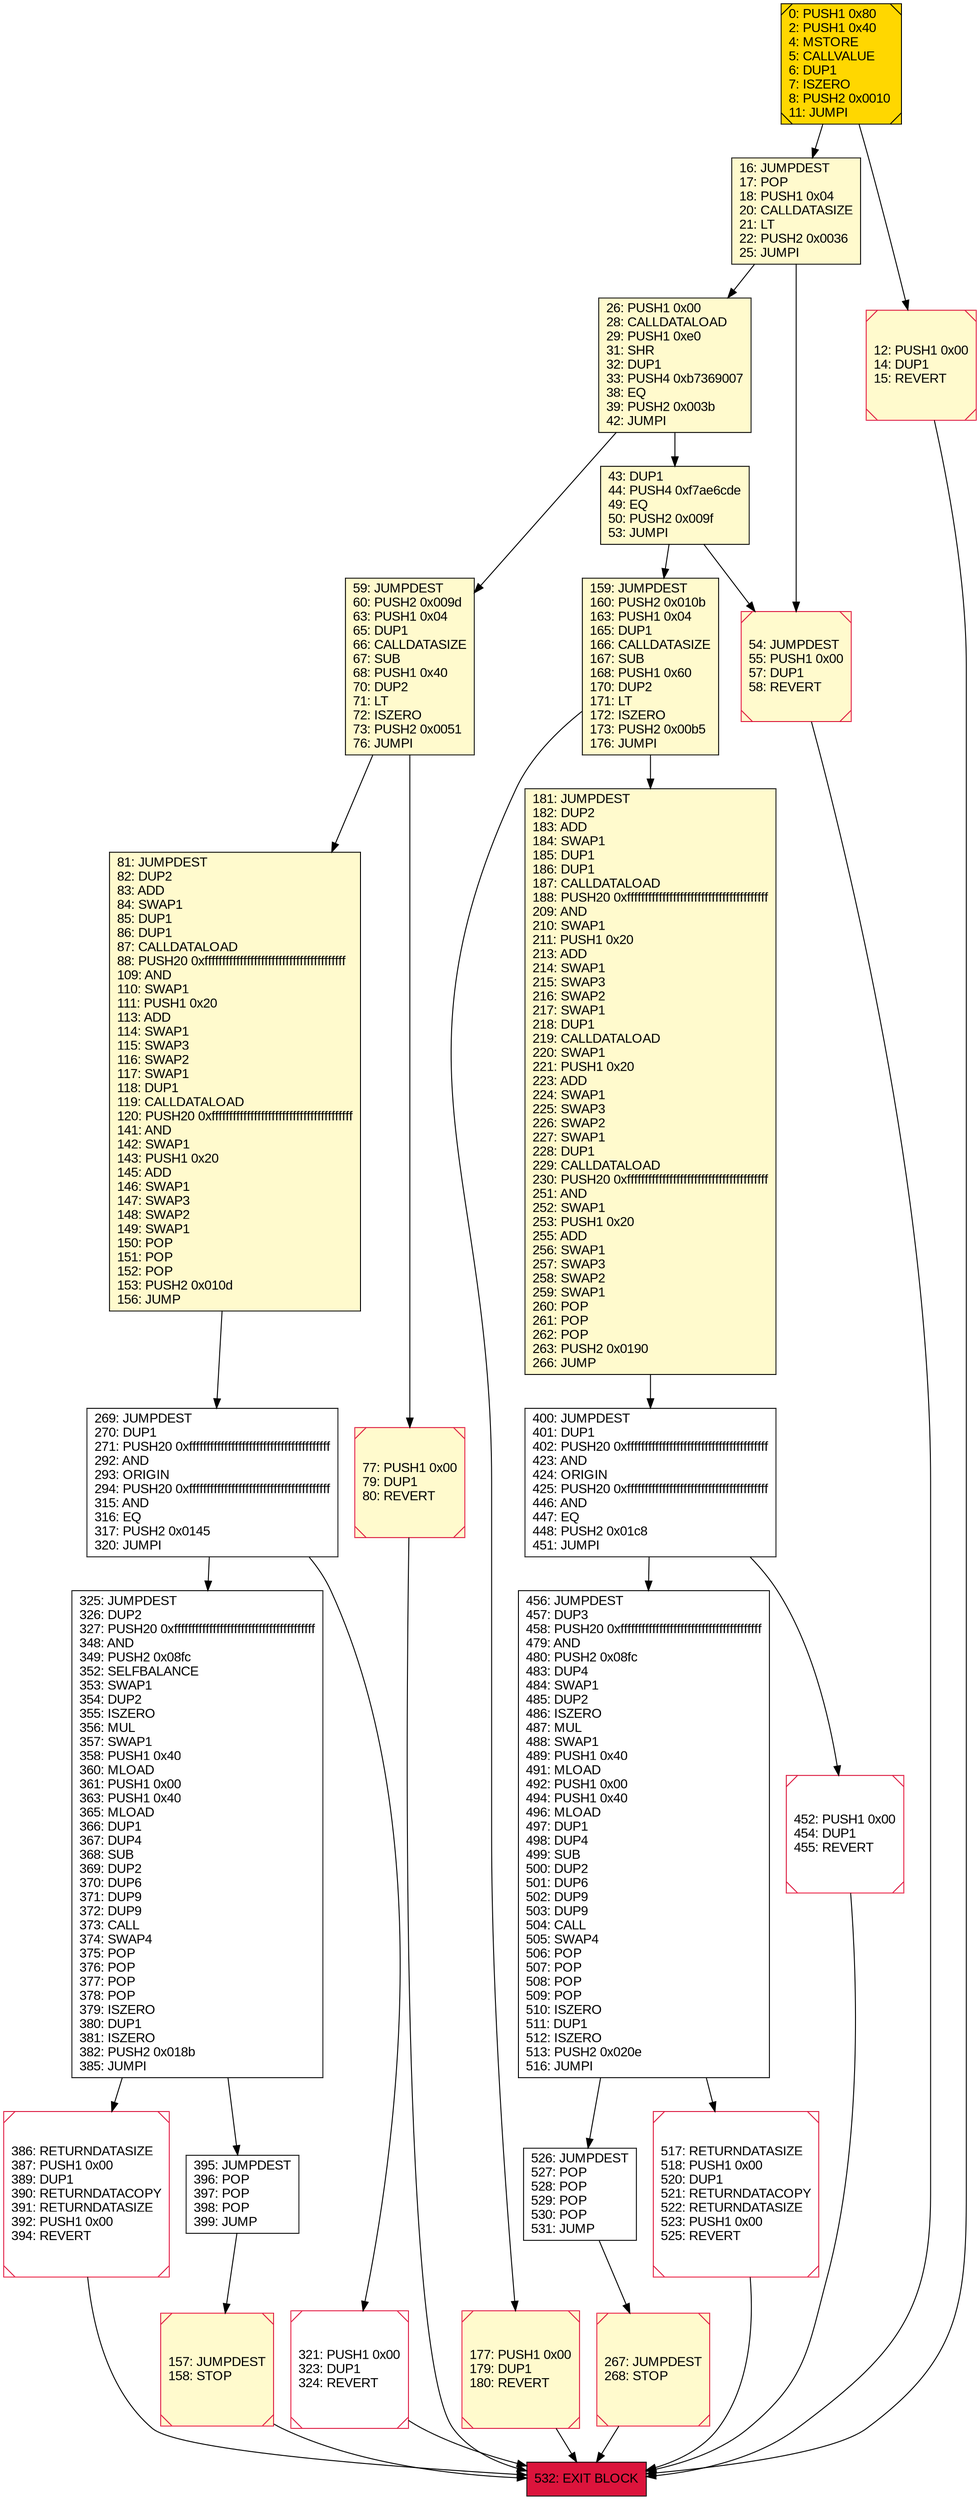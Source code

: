 digraph G {
bgcolor=transparent rankdir=UD;
node [shape=box style=filled color=black fillcolor=white fontname=arial fontcolor=black];
526 [label="526: JUMPDEST\l527: POP\l528: POP\l529: POP\l530: POP\l531: JUMP\l" ];
269 [label="269: JUMPDEST\l270: DUP1\l271: PUSH20 0xffffffffffffffffffffffffffffffffffffffff\l292: AND\l293: ORIGIN\l294: PUSH20 0xffffffffffffffffffffffffffffffffffffffff\l315: AND\l316: EQ\l317: PUSH2 0x0145\l320: JUMPI\l" ];
456 [label="456: JUMPDEST\l457: DUP3\l458: PUSH20 0xffffffffffffffffffffffffffffffffffffffff\l479: AND\l480: PUSH2 0x08fc\l483: DUP4\l484: SWAP1\l485: DUP2\l486: ISZERO\l487: MUL\l488: SWAP1\l489: PUSH1 0x40\l491: MLOAD\l492: PUSH1 0x00\l494: PUSH1 0x40\l496: MLOAD\l497: DUP1\l498: DUP4\l499: SUB\l500: DUP2\l501: DUP6\l502: DUP9\l503: DUP9\l504: CALL\l505: SWAP4\l506: POP\l507: POP\l508: POP\l509: POP\l510: ISZERO\l511: DUP1\l512: ISZERO\l513: PUSH2 0x020e\l516: JUMPI\l" ];
59 [label="59: JUMPDEST\l60: PUSH2 0x009d\l63: PUSH1 0x04\l65: DUP1\l66: CALLDATASIZE\l67: SUB\l68: PUSH1 0x40\l70: DUP2\l71: LT\l72: ISZERO\l73: PUSH2 0x0051\l76: JUMPI\l" fillcolor=lemonchiffon ];
157 [label="157: JUMPDEST\l158: STOP\l" fillcolor=lemonchiffon shape=Msquare color=crimson ];
81 [label="81: JUMPDEST\l82: DUP2\l83: ADD\l84: SWAP1\l85: DUP1\l86: DUP1\l87: CALLDATALOAD\l88: PUSH20 0xffffffffffffffffffffffffffffffffffffffff\l109: AND\l110: SWAP1\l111: PUSH1 0x20\l113: ADD\l114: SWAP1\l115: SWAP3\l116: SWAP2\l117: SWAP1\l118: DUP1\l119: CALLDATALOAD\l120: PUSH20 0xffffffffffffffffffffffffffffffffffffffff\l141: AND\l142: SWAP1\l143: PUSH1 0x20\l145: ADD\l146: SWAP1\l147: SWAP3\l148: SWAP2\l149: SWAP1\l150: POP\l151: POP\l152: POP\l153: PUSH2 0x010d\l156: JUMP\l" fillcolor=lemonchiffon ];
177 [label="177: PUSH1 0x00\l179: DUP1\l180: REVERT\l" fillcolor=lemonchiffon shape=Msquare color=crimson ];
325 [label="325: JUMPDEST\l326: DUP2\l327: PUSH20 0xffffffffffffffffffffffffffffffffffffffff\l348: AND\l349: PUSH2 0x08fc\l352: SELFBALANCE\l353: SWAP1\l354: DUP2\l355: ISZERO\l356: MUL\l357: SWAP1\l358: PUSH1 0x40\l360: MLOAD\l361: PUSH1 0x00\l363: PUSH1 0x40\l365: MLOAD\l366: DUP1\l367: DUP4\l368: SUB\l369: DUP2\l370: DUP6\l371: DUP9\l372: DUP9\l373: CALL\l374: SWAP4\l375: POP\l376: POP\l377: POP\l378: POP\l379: ISZERO\l380: DUP1\l381: ISZERO\l382: PUSH2 0x018b\l385: JUMPI\l" ];
532 [label="532: EXIT BLOCK\l" fillcolor=crimson ];
0 [label="0: PUSH1 0x80\l2: PUSH1 0x40\l4: MSTORE\l5: CALLVALUE\l6: DUP1\l7: ISZERO\l8: PUSH2 0x0010\l11: JUMPI\l" fillcolor=lemonchiffon shape=Msquare fillcolor=gold ];
386 [label="386: RETURNDATASIZE\l387: PUSH1 0x00\l389: DUP1\l390: RETURNDATACOPY\l391: RETURNDATASIZE\l392: PUSH1 0x00\l394: REVERT\l" shape=Msquare color=crimson ];
181 [label="181: JUMPDEST\l182: DUP2\l183: ADD\l184: SWAP1\l185: DUP1\l186: DUP1\l187: CALLDATALOAD\l188: PUSH20 0xffffffffffffffffffffffffffffffffffffffff\l209: AND\l210: SWAP1\l211: PUSH1 0x20\l213: ADD\l214: SWAP1\l215: SWAP3\l216: SWAP2\l217: SWAP1\l218: DUP1\l219: CALLDATALOAD\l220: SWAP1\l221: PUSH1 0x20\l223: ADD\l224: SWAP1\l225: SWAP3\l226: SWAP2\l227: SWAP1\l228: DUP1\l229: CALLDATALOAD\l230: PUSH20 0xffffffffffffffffffffffffffffffffffffffff\l251: AND\l252: SWAP1\l253: PUSH1 0x20\l255: ADD\l256: SWAP1\l257: SWAP3\l258: SWAP2\l259: SWAP1\l260: POP\l261: POP\l262: POP\l263: PUSH2 0x0190\l266: JUMP\l" fillcolor=lemonchiffon ];
517 [label="517: RETURNDATASIZE\l518: PUSH1 0x00\l520: DUP1\l521: RETURNDATACOPY\l522: RETURNDATASIZE\l523: PUSH1 0x00\l525: REVERT\l" shape=Msquare color=crimson ];
267 [label="267: JUMPDEST\l268: STOP\l" fillcolor=lemonchiffon shape=Msquare color=crimson ];
321 [label="321: PUSH1 0x00\l323: DUP1\l324: REVERT\l" shape=Msquare color=crimson ];
452 [label="452: PUSH1 0x00\l454: DUP1\l455: REVERT\l" shape=Msquare color=crimson ];
16 [label="16: JUMPDEST\l17: POP\l18: PUSH1 0x04\l20: CALLDATASIZE\l21: LT\l22: PUSH2 0x0036\l25: JUMPI\l" fillcolor=lemonchiffon ];
395 [label="395: JUMPDEST\l396: POP\l397: POP\l398: POP\l399: JUMP\l" ];
26 [label="26: PUSH1 0x00\l28: CALLDATALOAD\l29: PUSH1 0xe0\l31: SHR\l32: DUP1\l33: PUSH4 0xb7369007\l38: EQ\l39: PUSH2 0x003b\l42: JUMPI\l" fillcolor=lemonchiffon ];
77 [label="77: PUSH1 0x00\l79: DUP1\l80: REVERT\l" fillcolor=lemonchiffon shape=Msquare color=crimson ];
12 [label="12: PUSH1 0x00\l14: DUP1\l15: REVERT\l" fillcolor=lemonchiffon shape=Msquare color=crimson ];
400 [label="400: JUMPDEST\l401: DUP1\l402: PUSH20 0xffffffffffffffffffffffffffffffffffffffff\l423: AND\l424: ORIGIN\l425: PUSH20 0xffffffffffffffffffffffffffffffffffffffff\l446: AND\l447: EQ\l448: PUSH2 0x01c8\l451: JUMPI\l" ];
54 [label="54: JUMPDEST\l55: PUSH1 0x00\l57: DUP1\l58: REVERT\l" fillcolor=lemonchiffon shape=Msquare color=crimson ];
43 [label="43: DUP1\l44: PUSH4 0xf7ae6cde\l49: EQ\l50: PUSH2 0x009f\l53: JUMPI\l" fillcolor=lemonchiffon ];
159 [label="159: JUMPDEST\l160: PUSH2 0x010b\l163: PUSH1 0x04\l165: DUP1\l166: CALLDATASIZE\l167: SUB\l168: PUSH1 0x60\l170: DUP2\l171: LT\l172: ISZERO\l173: PUSH2 0x00b5\l176: JUMPI\l" fillcolor=lemonchiffon ];
43 -> 54;
177 -> 532;
456 -> 526;
59 -> 81;
43 -> 159;
325 -> 386;
517 -> 532;
267 -> 532;
16 -> 26;
81 -> 269;
386 -> 532;
269 -> 325;
16 -> 54;
400 -> 452;
456 -> 517;
26 -> 43;
157 -> 532;
526 -> 267;
269 -> 321;
395 -> 157;
159 -> 181;
54 -> 532;
59 -> 77;
181 -> 400;
26 -> 59;
159 -> 177;
452 -> 532;
0 -> 12;
321 -> 532;
400 -> 456;
77 -> 532;
12 -> 532;
325 -> 395;
0 -> 16;
}